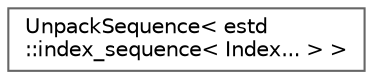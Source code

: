 digraph "Graphical Class Hierarchy"
{
 // LATEX_PDF_SIZE
  bgcolor="transparent";
  edge [fontname=Helvetica,fontsize=10,labelfontname=Helvetica,labelfontsize=10];
  node [fontname=Helvetica,fontsize=10,shape=box,height=0.2,width=0.4];
  rankdir="LR";
  Node0 [id="Node000000",label="UnpackSequence\< estd\l::index_sequence\< Index... \> \>",height=0.2,width=0.4,color="grey40", fillcolor="white", style="filled",URL="$d7/d73/structUnpackSequence_3_01estd_1_1index__sequence_3_01Index_8_8_8_01_4_01_4.html",tooltip=" "];
}
